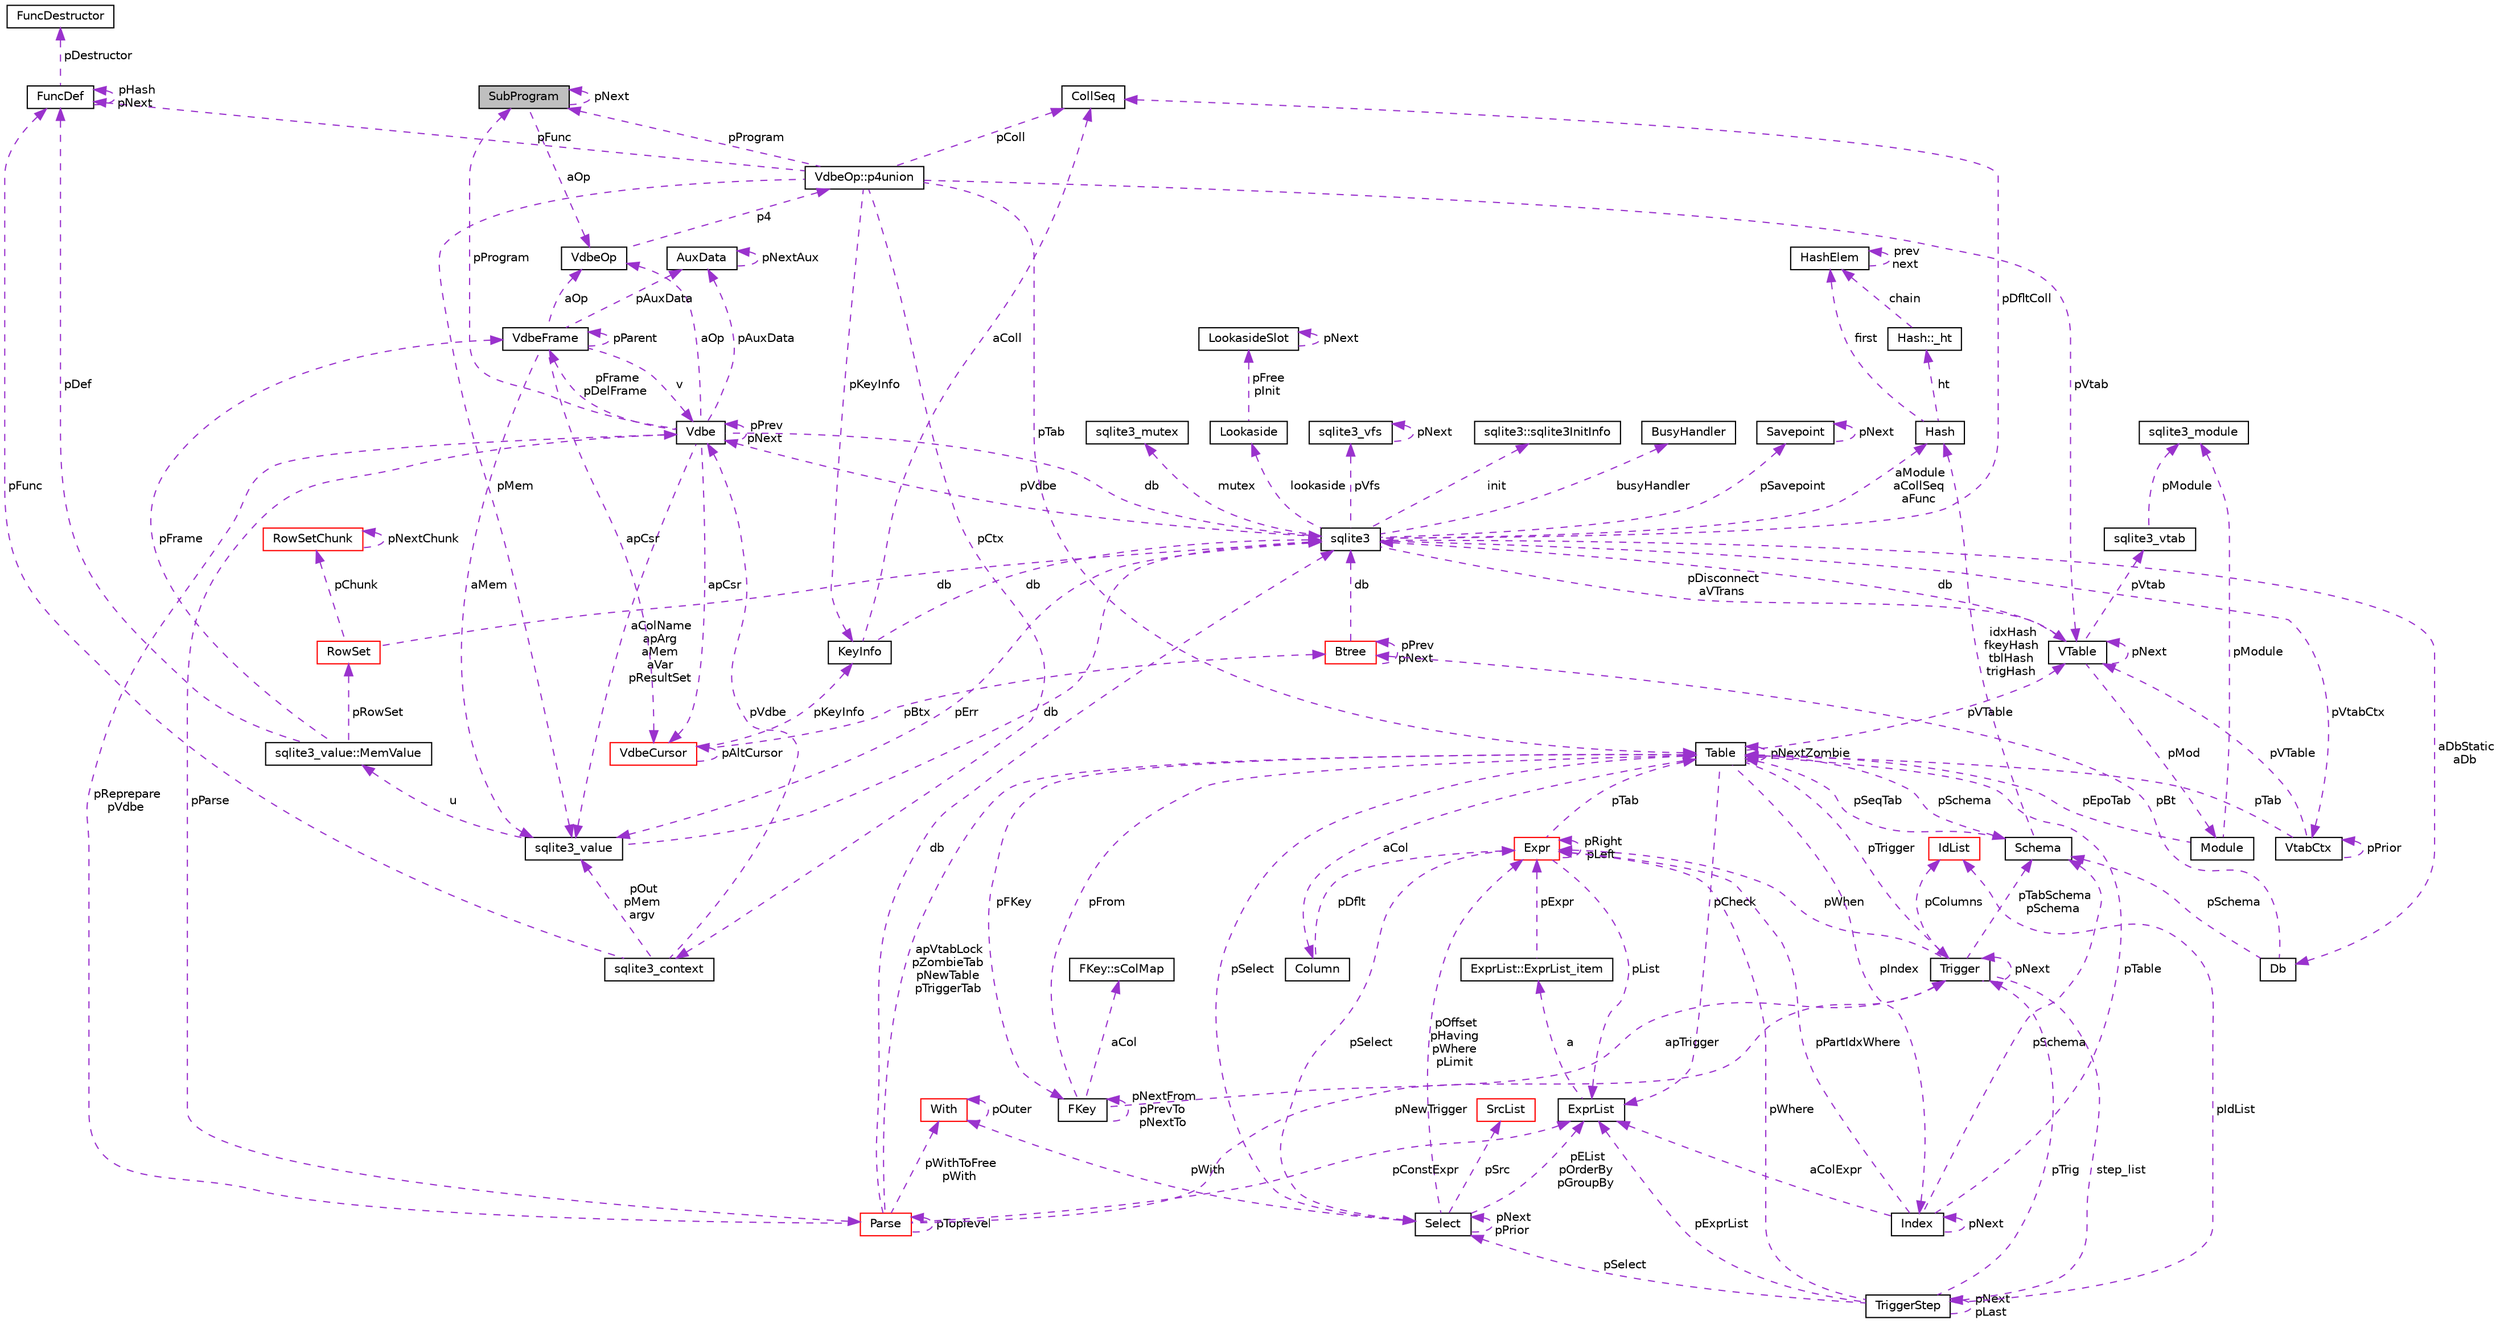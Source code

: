 digraph "SubProgram"
{
  edge [fontname="Helvetica",fontsize="10",labelfontname="Helvetica",labelfontsize="10"];
  node [fontname="Helvetica",fontsize="10",shape=record];
  Node1 [label="SubProgram",height=0.2,width=0.4,color="black", fillcolor="grey75", style="filled", fontcolor="black"];
  Node1 -> Node1 [dir="back",color="darkorchid3",fontsize="10",style="dashed",label=" pNext" ,fontname="Helvetica"];
  Node2 -> Node1 [dir="back",color="darkorchid3",fontsize="10",style="dashed",label=" aOp" ,fontname="Helvetica"];
  Node2 [label="VdbeOp",height=0.2,width=0.4,color="black", fillcolor="white", style="filled",URL="$structVdbeOp.html"];
  Node3 -> Node2 [dir="back",color="darkorchid3",fontsize="10",style="dashed",label=" p4" ,fontname="Helvetica"];
  Node3 [label="VdbeOp::p4union",height=0.2,width=0.4,color="black", fillcolor="white", style="filled",URL="$unionVdbeOp_1_1p4union.html"];
  Node4 -> Node3 [dir="back",color="darkorchid3",fontsize="10",style="dashed",label=" pMem" ,fontname="Helvetica"];
  Node4 [label="sqlite3_value",height=0.2,width=0.4,color="black", fillcolor="white", style="filled",URL="$structsqlite3__value.html"];
  Node5 -> Node4 [dir="back",color="darkorchid3",fontsize="10",style="dashed",label=" db" ,fontname="Helvetica"];
  Node5 [label="sqlite3",height=0.2,width=0.4,color="black", fillcolor="white", style="filled",URL="$structsqlite3.html"];
  Node6 -> Node5 [dir="back",color="darkorchid3",fontsize="10",style="dashed",label=" pVdbe" ,fontname="Helvetica"];
  Node6 [label="Vdbe",height=0.2,width=0.4,color="black", fillcolor="white", style="filled",URL="$structVdbe.html"];
  Node6 -> Node6 [dir="back",color="darkorchid3",fontsize="10",style="dashed",label=" pPrev\npNext" ,fontname="Helvetica"];
  Node5 -> Node6 [dir="back",color="darkorchid3",fontsize="10",style="dashed",label=" db" ,fontname="Helvetica"];
  Node4 -> Node6 [dir="back",color="darkorchid3",fontsize="10",style="dashed",label=" aColName\napArg\naMem\naVar\npResultSet" ,fontname="Helvetica"];
  Node7 -> Node6 [dir="back",color="darkorchid3",fontsize="10",style="dashed",label=" pFrame\npDelFrame" ,fontname="Helvetica"];
  Node7 [label="VdbeFrame",height=0.2,width=0.4,color="black", fillcolor="white", style="filled",URL="$structVdbeFrame.html"];
  Node6 -> Node7 [dir="back",color="darkorchid3",fontsize="10",style="dashed",label=" v" ,fontname="Helvetica"];
  Node4 -> Node7 [dir="back",color="darkorchid3",fontsize="10",style="dashed",label=" aMem" ,fontname="Helvetica"];
  Node7 -> Node7 [dir="back",color="darkorchid3",fontsize="10",style="dashed",label=" pParent" ,fontname="Helvetica"];
  Node8 -> Node7 [dir="back",color="darkorchid3",fontsize="10",style="dashed",label=" pAuxData" ,fontname="Helvetica"];
  Node8 [label="AuxData",height=0.2,width=0.4,color="black", fillcolor="white", style="filled",URL="$structAuxData.html"];
  Node8 -> Node8 [dir="back",color="darkorchid3",fontsize="10",style="dashed",label=" pNextAux" ,fontname="Helvetica"];
  Node9 -> Node7 [dir="back",color="darkorchid3",fontsize="10",style="dashed",label=" apCsr" ,fontname="Helvetica"];
  Node9 [label="VdbeCursor",height=0.2,width=0.4,color="red", fillcolor="white", style="filled",URL="$structVdbeCursor.html"];
  Node9 -> Node9 [dir="back",color="darkorchid3",fontsize="10",style="dashed",label=" pAltCursor" ,fontname="Helvetica"];
  Node10 -> Node9 [dir="back",color="darkorchid3",fontsize="10",style="dashed",label=" pKeyInfo" ,fontname="Helvetica"];
  Node10 [label="KeyInfo",height=0.2,width=0.4,color="black", fillcolor="white", style="filled",URL="$structKeyInfo.html"];
  Node5 -> Node10 [dir="back",color="darkorchid3",fontsize="10",style="dashed",label=" db" ,fontname="Helvetica"];
  Node11 -> Node10 [dir="back",color="darkorchid3",fontsize="10",style="dashed",label=" aColl" ,fontname="Helvetica"];
  Node11 [label="CollSeq",height=0.2,width=0.4,color="black", fillcolor="white", style="filled",URL="$structCollSeq.html"];
  Node12 -> Node9 [dir="back",color="darkorchid3",fontsize="10",style="dashed",label=" pBtx" ,fontname="Helvetica"];
  Node12 [label="Btree",height=0.2,width=0.4,color="red", fillcolor="white", style="filled",URL="$structBtree.html"];
  Node5 -> Node12 [dir="back",color="darkorchid3",fontsize="10",style="dashed",label=" db" ,fontname="Helvetica"];
  Node12 -> Node12 [dir="back",color="darkorchid3",fontsize="10",style="dashed",label=" pPrev\npNext" ,fontname="Helvetica"];
  Node2 -> Node7 [dir="back",color="darkorchid3",fontsize="10",style="dashed",label=" aOp" ,fontname="Helvetica"];
  Node8 -> Node6 [dir="back",color="darkorchid3",fontsize="10",style="dashed",label=" pAuxData" ,fontname="Helvetica"];
  Node1 -> Node6 [dir="back",color="darkorchid3",fontsize="10",style="dashed",label=" pProgram" ,fontname="Helvetica"];
  Node9 -> Node6 [dir="back",color="darkorchid3",fontsize="10",style="dashed",label=" apCsr" ,fontname="Helvetica"];
  Node13 -> Node6 [dir="back",color="darkorchid3",fontsize="10",style="dashed",label=" pParse" ,fontname="Helvetica"];
  Node13 [label="Parse",height=0.2,width=0.4,color="red", fillcolor="white", style="filled",URL="$structParse.html"];
  Node6 -> Node13 [dir="back",color="darkorchid3",fontsize="10",style="dashed",label=" pReprepare\npVdbe" ,fontname="Helvetica"];
  Node5 -> Node13 [dir="back",color="darkorchid3",fontsize="10",style="dashed",label=" db" ,fontname="Helvetica"];
  Node14 -> Node13 [dir="back",color="darkorchid3",fontsize="10",style="dashed",label=" pWithToFree\npWith" ,fontname="Helvetica"];
  Node14 [label="With",height=0.2,width=0.4,color="red", fillcolor="white", style="filled",URL="$structWith.html"];
  Node14 -> Node14 [dir="back",color="darkorchid3",fontsize="10",style="dashed",label=" pOuter" ,fontname="Helvetica"];
  Node15 -> Node13 [dir="back",color="darkorchid3",fontsize="10",style="dashed",label=" apVtabLock\npZombieTab\npNewTable\npTriggerTab" ,fontname="Helvetica"];
  Node15 [label="Table",height=0.2,width=0.4,color="black", fillcolor="white", style="filled",URL="$structTable.html"];
  Node16 -> Node15 [dir="back",color="darkorchid3",fontsize="10",style="dashed",label=" pSchema" ,fontname="Helvetica"];
  Node16 [label="Schema",height=0.2,width=0.4,color="black", fillcolor="white", style="filled",URL="$structSchema.html"];
  Node15 -> Node16 [dir="back",color="darkorchid3",fontsize="10",style="dashed",label=" pSeqTab" ,fontname="Helvetica"];
  Node17 -> Node16 [dir="back",color="darkorchid3",fontsize="10",style="dashed",label=" idxHash\nfkeyHash\ntblHash\ntrigHash" ,fontname="Helvetica"];
  Node17 [label="Hash",height=0.2,width=0.4,color="black", fillcolor="white", style="filled",URL="$structHash.html"];
  Node18 -> Node17 [dir="back",color="darkorchid3",fontsize="10",style="dashed",label=" ht" ,fontname="Helvetica"];
  Node18 [label="Hash::_ht",height=0.2,width=0.4,color="black", fillcolor="white", style="filled",URL="$structHash_1_1__ht.html"];
  Node19 -> Node18 [dir="back",color="darkorchid3",fontsize="10",style="dashed",label=" chain" ,fontname="Helvetica"];
  Node19 [label="HashElem",height=0.2,width=0.4,color="black", fillcolor="white", style="filled",URL="$structHashElem.html"];
  Node19 -> Node19 [dir="back",color="darkorchid3",fontsize="10",style="dashed",label=" prev\nnext" ,fontname="Helvetica"];
  Node19 -> Node17 [dir="back",color="darkorchid3",fontsize="10",style="dashed",label=" first" ,fontname="Helvetica"];
  Node20 -> Node15 [dir="back",color="darkorchid3",fontsize="10",style="dashed",label=" aCol" ,fontname="Helvetica"];
  Node20 [label="Column",height=0.2,width=0.4,color="black", fillcolor="white", style="filled",URL="$structColumn.html"];
  Node21 -> Node20 [dir="back",color="darkorchid3",fontsize="10",style="dashed",label=" pDflt" ,fontname="Helvetica"];
  Node21 [label="Expr",height=0.2,width=0.4,color="red", fillcolor="white", style="filled",URL="$structExpr.html"];
  Node21 -> Node21 [dir="back",color="darkorchid3",fontsize="10",style="dashed",label=" pRight\npLeft" ,fontname="Helvetica"];
  Node15 -> Node21 [dir="back",color="darkorchid3",fontsize="10",style="dashed",label=" pTab" ,fontname="Helvetica"];
  Node22 -> Node21 [dir="back",color="darkorchid3",fontsize="10",style="dashed",label=" pSelect" ,fontname="Helvetica"];
  Node22 [label="Select",height=0.2,width=0.4,color="black", fillcolor="white", style="filled",URL="$structSelect.html"];
  Node21 -> Node22 [dir="back",color="darkorchid3",fontsize="10",style="dashed",label=" pOffset\npHaving\npWhere\npLimit" ,fontname="Helvetica"];
  Node14 -> Node22 [dir="back",color="darkorchid3",fontsize="10",style="dashed",label=" pWith" ,fontname="Helvetica"];
  Node22 -> Node22 [dir="back",color="darkorchid3",fontsize="10",style="dashed",label=" pNext\npPrior" ,fontname="Helvetica"];
  Node23 -> Node22 [dir="back",color="darkorchid3",fontsize="10",style="dashed",label=" pSrc" ,fontname="Helvetica"];
  Node23 [label="SrcList",height=0.2,width=0.4,color="red", fillcolor="white", style="filled",URL="$structSrcList.html"];
  Node24 -> Node22 [dir="back",color="darkorchid3",fontsize="10",style="dashed",label=" pEList\npOrderBy\npGroupBy" ,fontname="Helvetica"];
  Node24 [label="ExprList",height=0.2,width=0.4,color="black", fillcolor="white", style="filled",URL="$structExprList.html"];
  Node25 -> Node24 [dir="back",color="darkorchid3",fontsize="10",style="dashed",label=" a" ,fontname="Helvetica"];
  Node25 [label="ExprList::ExprList_item",height=0.2,width=0.4,color="black", fillcolor="white", style="filled",URL="$structExprList_1_1ExprList__item.html"];
  Node21 -> Node25 [dir="back",color="darkorchid3",fontsize="10",style="dashed",label=" pExpr" ,fontname="Helvetica"];
  Node24 -> Node21 [dir="back",color="darkorchid3",fontsize="10",style="dashed",label=" pList" ,fontname="Helvetica"];
  Node26 -> Node15 [dir="back",color="darkorchid3",fontsize="10",style="dashed",label=" pFKey" ,fontname="Helvetica"];
  Node26 [label="FKey",height=0.2,width=0.4,color="black", fillcolor="white", style="filled",URL="$structFKey.html"];
  Node27 -> Node26 [dir="back",color="darkorchid3",fontsize="10",style="dashed",label=" aCol" ,fontname="Helvetica"];
  Node27 [label="FKey::sColMap",height=0.2,width=0.4,color="black", fillcolor="white", style="filled",URL="$structFKey_1_1sColMap.html"];
  Node26 -> Node26 [dir="back",color="darkorchid3",fontsize="10",style="dashed",label=" pNextFrom\npPrevTo\npNextTo" ,fontname="Helvetica"];
  Node15 -> Node26 [dir="back",color="darkorchid3",fontsize="10",style="dashed",label=" pFrom" ,fontname="Helvetica"];
  Node28 -> Node26 [dir="back",color="darkorchid3",fontsize="10",style="dashed",label=" apTrigger" ,fontname="Helvetica"];
  Node28 [label="Trigger",height=0.2,width=0.4,color="black", fillcolor="white", style="filled",URL="$structTrigger.html"];
  Node29 -> Node28 [dir="back",color="darkorchid3",fontsize="10",style="dashed",label=" step_list" ,fontname="Helvetica"];
  Node29 [label="TriggerStep",height=0.2,width=0.4,color="black", fillcolor="white", style="filled",URL="$structTriggerStep.html"];
  Node29 -> Node29 [dir="back",color="darkorchid3",fontsize="10",style="dashed",label=" pNext\npLast" ,fontname="Helvetica"];
  Node21 -> Node29 [dir="back",color="darkorchid3",fontsize="10",style="dashed",label=" pWhere" ,fontname="Helvetica"];
  Node30 -> Node29 [dir="back",color="darkorchid3",fontsize="10",style="dashed",label=" pIdList" ,fontname="Helvetica"];
  Node30 [label="IdList",height=0.2,width=0.4,color="red", fillcolor="white", style="filled",URL="$structIdList.html"];
  Node22 -> Node29 [dir="back",color="darkorchid3",fontsize="10",style="dashed",label=" pSelect" ,fontname="Helvetica"];
  Node28 -> Node29 [dir="back",color="darkorchid3",fontsize="10",style="dashed",label=" pTrig" ,fontname="Helvetica"];
  Node24 -> Node29 [dir="back",color="darkorchid3",fontsize="10",style="dashed",label=" pExprList" ,fontname="Helvetica"];
  Node16 -> Node28 [dir="back",color="darkorchid3",fontsize="10",style="dashed",label=" pTabSchema\npSchema" ,fontname="Helvetica"];
  Node21 -> Node28 [dir="back",color="darkorchid3",fontsize="10",style="dashed",label=" pWhen" ,fontname="Helvetica"];
  Node30 -> Node28 [dir="back",color="darkorchid3",fontsize="10",style="dashed",label=" pColumns" ,fontname="Helvetica"];
  Node28 -> Node28 [dir="back",color="darkorchid3",fontsize="10",style="dashed",label=" pNext" ,fontname="Helvetica"];
  Node31 -> Node15 [dir="back",color="darkorchid3",fontsize="10",style="dashed",label=" pVTable" ,fontname="Helvetica"];
  Node31 [label="VTable",height=0.2,width=0.4,color="black", fillcolor="white", style="filled",URL="$structVTable.html"];
  Node5 -> Node31 [dir="back",color="darkorchid3",fontsize="10",style="dashed",label=" db" ,fontname="Helvetica"];
  Node31 -> Node31 [dir="back",color="darkorchid3",fontsize="10",style="dashed",label=" pNext" ,fontname="Helvetica"];
  Node32 -> Node31 [dir="back",color="darkorchid3",fontsize="10",style="dashed",label=" pMod" ,fontname="Helvetica"];
  Node32 [label="Module",height=0.2,width=0.4,color="black", fillcolor="white", style="filled",URL="$structModule.html"];
  Node33 -> Node32 [dir="back",color="darkorchid3",fontsize="10",style="dashed",label=" pModule" ,fontname="Helvetica"];
  Node33 [label="sqlite3_module",height=0.2,width=0.4,color="black", fillcolor="white", style="filled",URL="$structsqlite3__module.html"];
  Node15 -> Node32 [dir="back",color="darkorchid3",fontsize="10",style="dashed",label=" pEpoTab" ,fontname="Helvetica"];
  Node34 -> Node31 [dir="back",color="darkorchid3",fontsize="10",style="dashed",label=" pVtab" ,fontname="Helvetica"];
  Node34 [label="sqlite3_vtab",height=0.2,width=0.4,color="black", fillcolor="white", style="filled",URL="$structsqlite3__vtab.html"];
  Node33 -> Node34 [dir="back",color="darkorchid3",fontsize="10",style="dashed",label=" pModule" ,fontname="Helvetica"];
  Node15 -> Node15 [dir="back",color="darkorchid3",fontsize="10",style="dashed",label=" pNextZombie" ,fontname="Helvetica"];
  Node28 -> Node15 [dir="back",color="darkorchid3",fontsize="10",style="dashed",label=" pTrigger" ,fontname="Helvetica"];
  Node22 -> Node15 [dir="back",color="darkorchid3",fontsize="10",style="dashed",label=" pSelect" ,fontname="Helvetica"];
  Node24 -> Node15 [dir="back",color="darkorchid3",fontsize="10",style="dashed",label=" pCheck" ,fontname="Helvetica"];
  Node35 -> Node15 [dir="back",color="darkorchid3",fontsize="10",style="dashed",label=" pIndex" ,fontname="Helvetica"];
  Node35 [label="Index",height=0.2,width=0.4,color="black", fillcolor="white", style="filled",URL="$structIndex.html"];
  Node16 -> Node35 [dir="back",color="darkorchid3",fontsize="10",style="dashed",label=" pSchema" ,fontname="Helvetica"];
  Node21 -> Node35 [dir="back",color="darkorchid3",fontsize="10",style="dashed",label=" pPartIdxWhere" ,fontname="Helvetica"];
  Node15 -> Node35 [dir="back",color="darkorchid3",fontsize="10",style="dashed",label=" pTable" ,fontname="Helvetica"];
  Node24 -> Node35 [dir="back",color="darkorchid3",fontsize="10",style="dashed",label=" aColExpr" ,fontname="Helvetica"];
  Node35 -> Node35 [dir="back",color="darkorchid3",fontsize="10",style="dashed",label=" pNext" ,fontname="Helvetica"];
  Node28 -> Node13 [dir="back",color="darkorchid3",fontsize="10",style="dashed",label=" pNewTrigger" ,fontname="Helvetica"];
  Node24 -> Node13 [dir="back",color="darkorchid3",fontsize="10",style="dashed",label=" pConstExpr" ,fontname="Helvetica"];
  Node13 -> Node13 [dir="back",color="darkorchid3",fontsize="10",style="dashed",label=" pToplevel" ,fontname="Helvetica"];
  Node2 -> Node6 [dir="back",color="darkorchid3",fontsize="10",style="dashed",label=" aOp" ,fontname="Helvetica"];
  Node36 -> Node5 [dir="back",color="darkorchid3",fontsize="10",style="dashed",label=" pSavepoint" ,fontname="Helvetica"];
  Node36 [label="Savepoint",height=0.2,width=0.4,color="black", fillcolor="white", style="filled",URL="$structSavepoint.html"];
  Node36 -> Node36 [dir="back",color="darkorchid3",fontsize="10",style="dashed",label=" pNext" ,fontname="Helvetica"];
  Node37 -> Node5 [dir="back",color="darkorchid3",fontsize="10",style="dashed",label=" lookaside" ,fontname="Helvetica"];
  Node37 [label="Lookaside",height=0.2,width=0.4,color="black", fillcolor="white", style="filled",URL="$structLookaside.html"];
  Node38 -> Node37 [dir="back",color="darkorchid3",fontsize="10",style="dashed",label=" pFree\npInit" ,fontname="Helvetica"];
  Node38 [label="LookasideSlot",height=0.2,width=0.4,color="black", fillcolor="white", style="filled",URL="$structLookasideSlot.html"];
  Node38 -> Node38 [dir="back",color="darkorchid3",fontsize="10",style="dashed",label=" pNext" ,fontname="Helvetica"];
  Node4 -> Node5 [dir="back",color="darkorchid3",fontsize="10",style="dashed",label=" pErr" ,fontname="Helvetica"];
  Node39 -> Node5 [dir="back",color="darkorchid3",fontsize="10",style="dashed",label=" mutex" ,fontname="Helvetica"];
  Node39 [label="sqlite3_mutex",height=0.2,width=0.4,color="black", fillcolor="white", style="filled",URL="$structsqlite3__mutex.html"];
  Node40 -> Node5 [dir="back",color="darkorchid3",fontsize="10",style="dashed",label=" pVfs" ,fontname="Helvetica"];
  Node40 [label="sqlite3_vfs",height=0.2,width=0.4,color="black", fillcolor="white", style="filled",URL="$structsqlite3__vfs.html"];
  Node40 -> Node40 [dir="back",color="darkorchid3",fontsize="10",style="dashed",label=" pNext" ,fontname="Helvetica"];
  Node41 -> Node5 [dir="back",color="darkorchid3",fontsize="10",style="dashed",label=" init" ,fontname="Helvetica"];
  Node41 [label="sqlite3::sqlite3InitInfo",height=0.2,width=0.4,color="black", fillcolor="white", style="filled",URL="$structsqlite3_1_1sqlite3InitInfo.html"];
  Node42 -> Node5 [dir="back",color="darkorchid3",fontsize="10",style="dashed",label=" busyHandler" ,fontname="Helvetica"];
  Node42 [label="BusyHandler",height=0.2,width=0.4,color="black", fillcolor="white", style="filled",URL="$structBusyHandler.html"];
  Node43 -> Node5 [dir="back",color="darkorchid3",fontsize="10",style="dashed",label=" pVtabCtx" ,fontname="Helvetica"];
  Node43 [label="VtabCtx",height=0.2,width=0.4,color="black", fillcolor="white", style="filled",URL="$structVtabCtx.html"];
  Node43 -> Node43 [dir="back",color="darkorchid3",fontsize="10",style="dashed",label=" pPrior" ,fontname="Helvetica"];
  Node31 -> Node43 [dir="back",color="darkorchid3",fontsize="10",style="dashed",label=" pVTable" ,fontname="Helvetica"];
  Node15 -> Node43 [dir="back",color="darkorchid3",fontsize="10",style="dashed",label=" pTab" ,fontname="Helvetica"];
  Node11 -> Node5 [dir="back",color="darkorchid3",fontsize="10",style="dashed",label=" pDfltColl" ,fontname="Helvetica"];
  Node31 -> Node5 [dir="back",color="darkorchid3",fontsize="10",style="dashed",label=" pDisconnect\naVTrans" ,fontname="Helvetica"];
  Node44 -> Node5 [dir="back",color="darkorchid3",fontsize="10",style="dashed",label=" aDbStatic\naDb" ,fontname="Helvetica"];
  Node44 [label="Db",height=0.2,width=0.4,color="black", fillcolor="white", style="filled",URL="$structDb.html"];
  Node16 -> Node44 [dir="back",color="darkorchid3",fontsize="10",style="dashed",label=" pSchema" ,fontname="Helvetica"];
  Node12 -> Node44 [dir="back",color="darkorchid3",fontsize="10",style="dashed",label=" pBt" ,fontname="Helvetica"];
  Node17 -> Node5 [dir="back",color="darkorchid3",fontsize="10",style="dashed",label=" aModule\naCollSeq\naFunc" ,fontname="Helvetica"];
  Node45 -> Node4 [dir="back",color="darkorchid3",fontsize="10",style="dashed",label=" u" ,fontname="Helvetica"];
  Node45 [label="sqlite3_value::MemValue",height=0.2,width=0.4,color="black", fillcolor="white", style="filled",URL="$unionsqlite3__value_1_1MemValue.html"];
  Node7 -> Node45 [dir="back",color="darkorchid3",fontsize="10",style="dashed",label=" pFrame" ,fontname="Helvetica"];
  Node46 -> Node45 [dir="back",color="darkorchid3",fontsize="10",style="dashed",label=" pRowSet" ,fontname="Helvetica"];
  Node46 [label="RowSet",height=0.2,width=0.4,color="red", fillcolor="white", style="filled",URL="$structRowSet.html"];
  Node5 -> Node46 [dir="back",color="darkorchid3",fontsize="10",style="dashed",label=" db" ,fontname="Helvetica"];
  Node47 -> Node46 [dir="back",color="darkorchid3",fontsize="10",style="dashed",label=" pChunk" ,fontname="Helvetica"];
  Node47 [label="RowSetChunk",height=0.2,width=0.4,color="red", fillcolor="white", style="filled",URL="$structRowSetChunk.html"];
  Node47 -> Node47 [dir="back",color="darkorchid3",fontsize="10",style="dashed",label=" pNextChunk" ,fontname="Helvetica"];
  Node48 -> Node45 [dir="back",color="darkorchid3",fontsize="10",style="dashed",label=" pDef" ,fontname="Helvetica"];
  Node48 [label="FuncDef",height=0.2,width=0.4,color="black", fillcolor="white", style="filled",URL="$structFuncDef.html"];
  Node49 -> Node48 [dir="back",color="darkorchid3",fontsize="10",style="dashed",label=" pDestructor" ,fontname="Helvetica"];
  Node49 [label="FuncDestructor",height=0.2,width=0.4,color="black", fillcolor="white", style="filled",URL="$structFuncDestructor.html"];
  Node48 -> Node48 [dir="back",color="darkorchid3",fontsize="10",style="dashed",label=" pHash\npNext" ,fontname="Helvetica"];
  Node11 -> Node3 [dir="back",color="darkorchid3",fontsize="10",style="dashed",label=" pColl" ,fontname="Helvetica"];
  Node31 -> Node3 [dir="back",color="darkorchid3",fontsize="10",style="dashed",label=" pVtab" ,fontname="Helvetica"];
  Node15 -> Node3 [dir="back",color="darkorchid3",fontsize="10",style="dashed",label=" pTab" ,fontname="Helvetica"];
  Node1 -> Node3 [dir="back",color="darkorchid3",fontsize="10",style="dashed",label=" pProgram" ,fontname="Helvetica"];
  Node10 -> Node3 [dir="back",color="darkorchid3",fontsize="10",style="dashed",label=" pKeyInfo" ,fontname="Helvetica"];
  Node50 -> Node3 [dir="back",color="darkorchid3",fontsize="10",style="dashed",label=" pCtx" ,fontname="Helvetica"];
  Node50 [label="sqlite3_context",height=0.2,width=0.4,color="black", fillcolor="white", style="filled",URL="$structsqlite3__context.html"];
  Node6 -> Node50 [dir="back",color="darkorchid3",fontsize="10",style="dashed",label=" pVdbe" ,fontname="Helvetica"];
  Node4 -> Node50 [dir="back",color="darkorchid3",fontsize="10",style="dashed",label=" pOut\npMem\nargv" ,fontname="Helvetica"];
  Node48 -> Node50 [dir="back",color="darkorchid3",fontsize="10",style="dashed",label=" pFunc" ,fontname="Helvetica"];
  Node48 -> Node3 [dir="back",color="darkorchid3",fontsize="10",style="dashed",label=" pFunc" ,fontname="Helvetica"];
}
